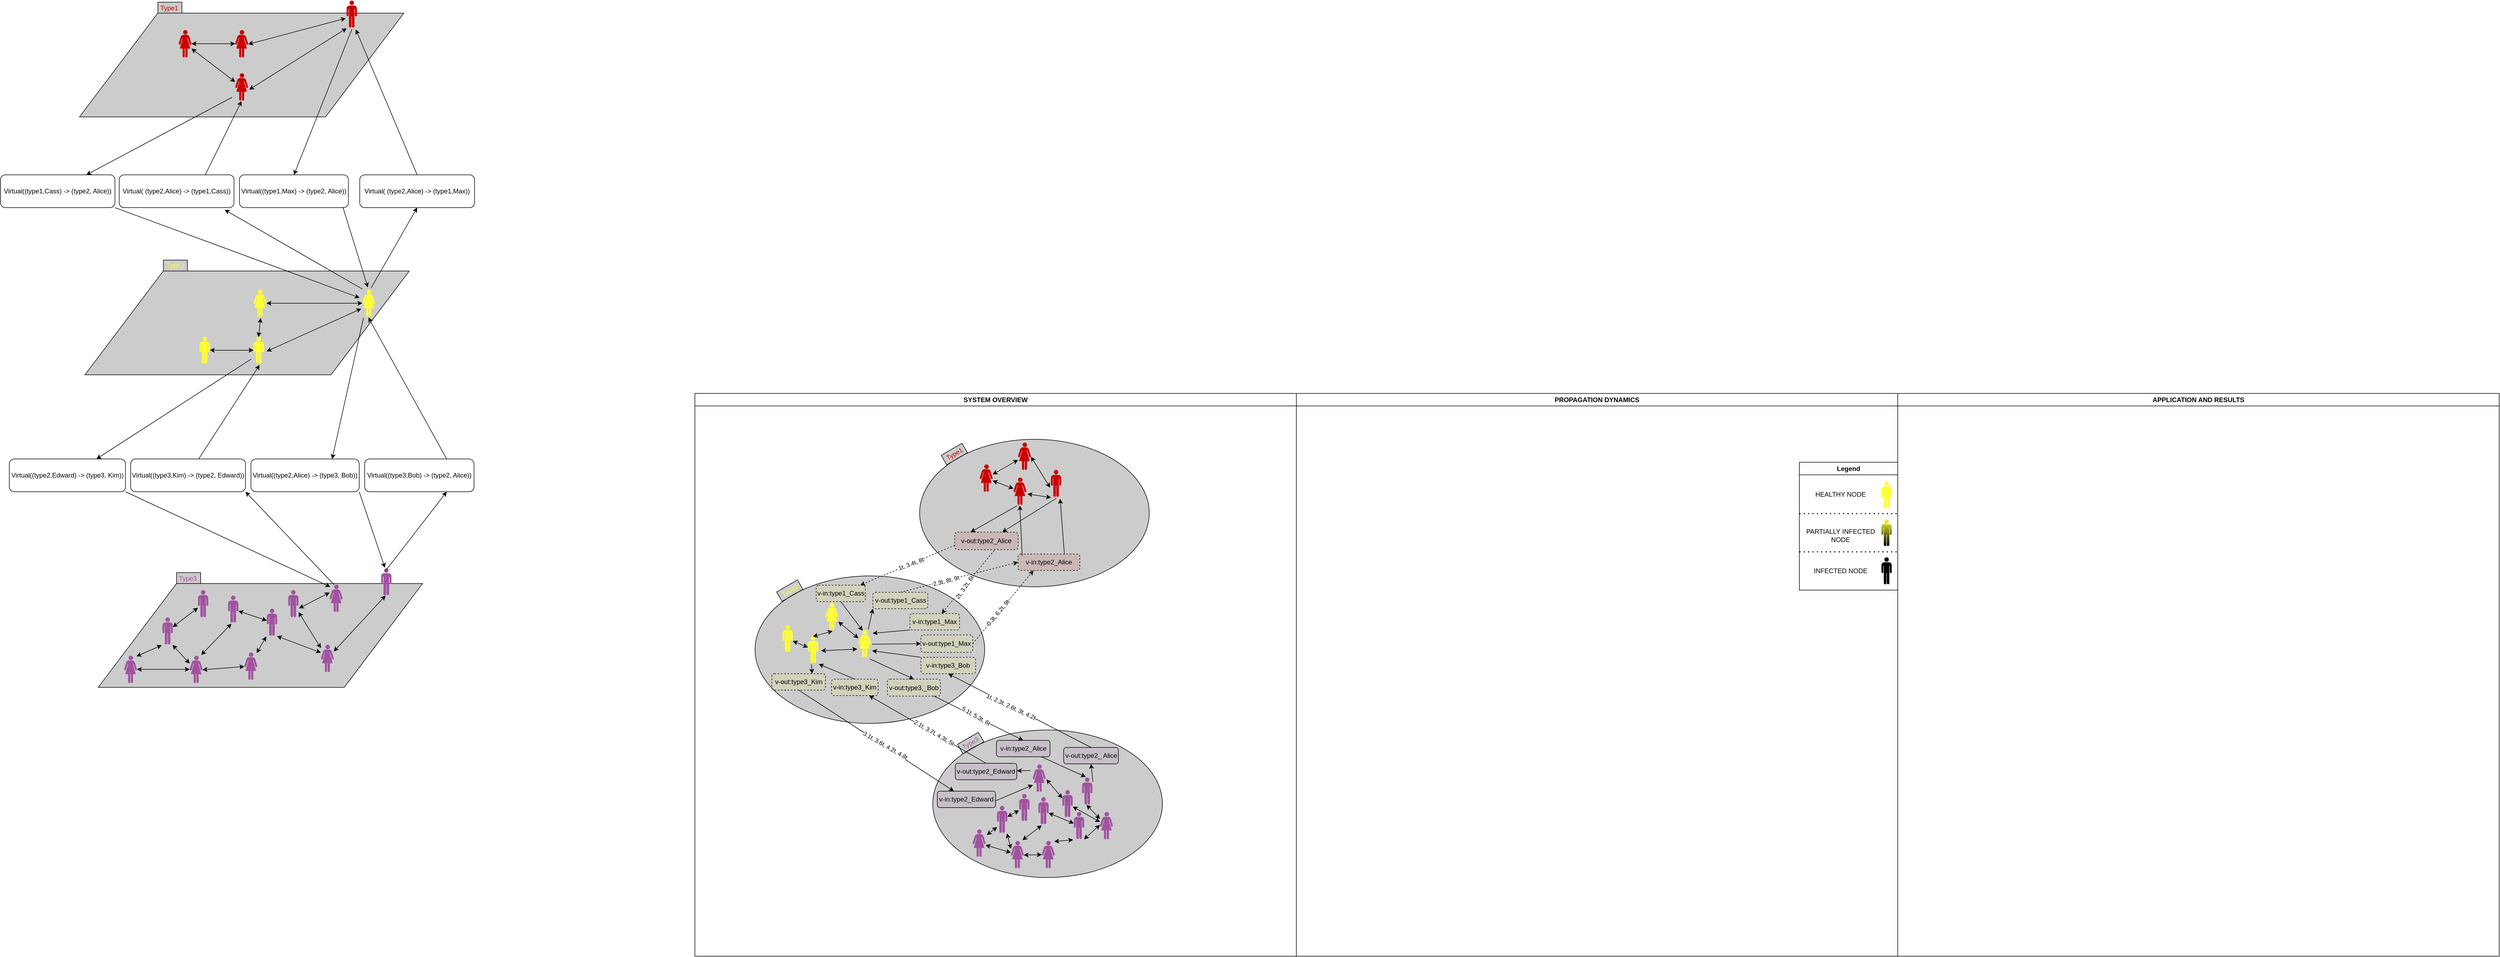 <mxfile version="28.0.3">
  <diagram name="Pagina-1" id="NSsH4z76cLtR3YTKiS3P">
    <mxGraphModel dx="4535" dy="3663" grid="1" gridSize="10" guides="1" tooltips="1" connect="1" arrows="1" fold="1" page="1" pageScale="1" pageWidth="850" pageHeight="1100" math="0" shadow="0">
      <root>
        <mxCell id="0" />
        <mxCell id="1" parent="0" />
        <mxCell id="CjxLccdL69G65359pLZG-1" value="SYSTEM OVERVIEW" style="swimlane;whiteSpace=wrap;html=1;" parent="1" vertex="1">
          <mxGeometry x="-270" y="-350" width="1100" height="1030" as="geometry" />
        </mxCell>
        <mxCell id="VA8MD_MLpMzxoojGoNO--1" value="" style="ellipse;whiteSpace=wrap;html=1;fillColor=#000000;fillOpacity=20;" parent="CjxLccdL69G65359pLZG-1" vertex="1">
          <mxGeometry x="411" y="84" width="420" height="270" as="geometry" />
        </mxCell>
        <mxCell id="VA8MD_MLpMzxoojGoNO--2" value="&lt;font color=&quot;#cc0000&quot;&gt;Type1&lt;/font&gt;" style="rounded=0;whiteSpace=wrap;html=1;fillColor=#000000;fillOpacity=20;rotation=-30;" parent="CjxLccdL69G65359pLZG-1" vertex="1">
          <mxGeometry x="452.5" y="101" width="44" height="20" as="geometry" />
        </mxCell>
        <mxCell id="VA8MD_MLpMzxoojGoNO--3" value="" style="ellipse;whiteSpace=wrap;html=1;fillColor=#000000;fillOpacity=20;" parent="CjxLccdL69G65359pLZG-1" vertex="1">
          <mxGeometry x="435" y="616" width="420" height="270" as="geometry" />
        </mxCell>
        <mxCell id="VA8MD_MLpMzxoojGoNO--4" value="" style="ellipse;whiteSpace=wrap;html=1;fillColor=#000000;fillOpacity=20;" parent="CjxLccdL69G65359pLZG-1" vertex="1">
          <mxGeometry x="110" y="334" width="420" height="270" as="geometry" />
        </mxCell>
        <mxCell id="VA8MD_MLpMzxoojGoNO--5" value="" style="rounded=0;orthogonalLoop=1;jettySize=auto;html=1;startArrow=classic;startFill=1;" parent="CjxLccdL69G65359pLZG-1" source="VA8MD_MLpMzxoojGoNO--6" target="VA8MD_MLpMzxoojGoNO--15" edge="1">
          <mxGeometry relative="1" as="geometry" />
        </mxCell>
        <mxCell id="VA8MD_MLpMzxoojGoNO--6" value="" style="verticalLabelPosition=bottom;sketch=0;html=1;fillColor=#A153A0;verticalAlign=top;align=center;pointerEvents=1;shape=mxgraph.cisco_safe.design.actor_1;" parent="CjxLccdL69G65359pLZG-1" vertex="1">
          <mxGeometry x="508" y="798" width="23.5" height="50" as="geometry" />
        </mxCell>
        <mxCell id="VA8MD_MLpMzxoojGoNO--7" value="" style="rounded=0;orthogonalLoop=1;jettySize=auto;html=1;startArrow=classic;startFill=1;" parent="CjxLccdL69G65359pLZG-1" source="VA8MD_MLpMzxoojGoNO--8" target="VA8MD_MLpMzxoojGoNO--14" edge="1">
          <mxGeometry relative="1" as="geometry" />
        </mxCell>
        <mxCell id="VA8MD_MLpMzxoojGoNO--8" value="" style="verticalLabelPosition=bottom;sketch=0;html=1;fillColor=#A153A0;verticalAlign=top;align=center;pointerEvents=1;shape=mxgraph.cisco_safe.design.actor_2;" parent="CjxLccdL69G65359pLZG-1" vertex="1">
          <mxGeometry x="552.38" y="755" width="19" height="50" as="geometry" />
        </mxCell>
        <mxCell id="VA8MD_MLpMzxoojGoNO--9" value="" style="verticalLabelPosition=bottom;sketch=0;html=1;fillColor=#A153A0;verticalAlign=top;align=center;pointerEvents=1;shape=mxgraph.cisco_safe.design.actor_2;" parent="CjxLccdL69G65359pLZG-1" vertex="1">
          <mxGeometry x="708" y="703" width="19" height="50" as="geometry" />
        </mxCell>
        <mxCell id="VA8MD_MLpMzxoojGoNO--10" value="" style="verticalLabelPosition=bottom;sketch=0;html=1;fillColor=#CC0000;verticalAlign=top;align=center;pointerEvents=1;shape=mxgraph.cisco_safe.design.actor_2;" parent="CjxLccdL69G65359pLZG-1" vertex="1">
          <mxGeometry x="651" y="140" width="19" height="50" as="geometry" />
        </mxCell>
        <mxCell id="VA8MD_MLpMzxoojGoNO--11" value="" style="rounded=0;orthogonalLoop=1;jettySize=auto;html=1;startArrow=classic;startFill=1;" parent="CjxLccdL69G65359pLZG-1" source="VA8MD_MLpMzxoojGoNO--12" target="VA8MD_MLpMzxoojGoNO--36" edge="1">
          <mxGeometry relative="1" as="geometry" />
        </mxCell>
        <mxCell id="VA8MD_MLpMzxoojGoNO--12" value="" style="verticalLabelPosition=bottom;sketch=0;html=1;fillColor=#FFFF33;verticalAlign=top;align=center;pointerEvents=1;shape=mxgraph.cisco_safe.design.actor_1;" parent="CjxLccdL69G65359pLZG-1" vertex="1">
          <mxGeometry x="299" y="433" width="23.5" height="50" as="geometry" />
        </mxCell>
        <mxCell id="VA8MD_MLpMzxoojGoNO--13" value="" style="endArrow=classic;html=1;rounded=0;exitX=0.018;exitY=0.772;exitDx=0;exitDy=0;exitPerimeter=0;entryX=1.098;entryY=0.206;entryDx=0;entryDy=0;entryPerimeter=0;startArrow=classic;startFill=1;" parent="CjxLccdL69G65359pLZG-1" source="VA8MD_MLpMzxoojGoNO--8" target="VA8MD_MLpMzxoojGoNO--6" edge="1">
          <mxGeometry width="50" height="50" relative="1" as="geometry">
            <mxPoint x="394" y="809" as="sourcePoint" />
            <mxPoint x="444" y="759" as="targetPoint" />
          </mxGeometry>
        </mxCell>
        <mxCell id="VA8MD_MLpMzxoojGoNO--14" value="" style="verticalLabelPosition=bottom;sketch=0;html=1;fillColor=#A153A0;verticalAlign=top;align=center;pointerEvents=1;shape=mxgraph.cisco_safe.design.actor_2;" parent="CjxLccdL69G65359pLZG-1" vertex="1">
          <mxGeometry x="593" y="733" width="19" height="50" as="geometry" />
        </mxCell>
        <mxCell id="VA8MD_MLpMzxoojGoNO--15" value="" style="verticalLabelPosition=bottom;sketch=0;html=1;fillColor=#A153A0;verticalAlign=top;align=center;pointerEvents=1;shape=mxgraph.cisco_safe.design.actor_1;" parent="CjxLccdL69G65359pLZG-1" vertex="1">
          <mxGeometry x="578" y="819" width="23.5" height="50" as="geometry" />
        </mxCell>
        <mxCell id="VA8MD_MLpMzxoojGoNO--16" value="" style="rounded=0;orthogonalLoop=1;jettySize=auto;html=1;startArrow=classic;startFill=1;exitX=0.977;exitY=1.004;exitDx=0;exitDy=0;exitPerimeter=0;entryX=-0.003;entryY=0.291;entryDx=0;entryDy=0;entryPerimeter=0;" parent="CjxLccdL69G65359pLZG-1" source="VA8MD_MLpMzxoojGoNO--8" target="VA8MD_MLpMzxoojGoNO--15" edge="1">
          <mxGeometry relative="1" as="geometry">
            <mxPoint x="478" y="913" as="sourcePoint" />
            <mxPoint x="601" y="905" as="targetPoint" />
          </mxGeometry>
        </mxCell>
        <mxCell id="VA8MD_MLpMzxoojGoNO--17" value="" style="rounded=0;orthogonalLoop=1;jettySize=auto;html=1;startArrow=classic;startFill=1;entryX=0.993;entryY=0.517;entryDx=0;entryDy=0;entryPerimeter=0;" parent="CjxLccdL69G65359pLZG-1" source="VA8MD_MLpMzxoojGoNO--18" target="VA8MD_MLpMzxoojGoNO--15" edge="1">
          <mxGeometry relative="1" as="geometry" />
        </mxCell>
        <mxCell id="VA8MD_MLpMzxoojGoNO--18" value="" style="verticalLabelPosition=bottom;sketch=0;html=1;fillColor=#A153A0;verticalAlign=top;align=center;pointerEvents=1;shape=mxgraph.cisco_safe.design.actor_1;" parent="CjxLccdL69G65359pLZG-1" vertex="1">
          <mxGeometry x="634.5" y="819" width="23.5" height="50" as="geometry" />
        </mxCell>
        <mxCell id="VA8MD_MLpMzxoojGoNO--19" value="" style="rounded=0;orthogonalLoop=1;jettySize=auto;html=1;startArrow=classic;startFill=1;" parent="CjxLccdL69G65359pLZG-1" source="VA8MD_MLpMzxoojGoNO--20" target="VA8MD_MLpMzxoojGoNO--22" edge="1">
          <mxGeometry relative="1" as="geometry" />
        </mxCell>
        <mxCell id="VA8MD_MLpMzxoojGoNO--20" value="" style="verticalLabelPosition=bottom;sketch=0;html=1;fillColor=#A153A0;verticalAlign=top;align=center;pointerEvents=1;shape=mxgraph.cisco_safe.design.actor_2;" parent="CjxLccdL69G65359pLZG-1" vertex="1">
          <mxGeometry x="693" y="766" width="19" height="50" as="geometry" />
        </mxCell>
        <mxCell id="VA8MD_MLpMzxoojGoNO--21" value="" style="endArrow=classic;html=1;rounded=0;exitX=0.959;exitY=0.023;exitDx=0;exitDy=0;exitPerimeter=0;entryX=-0.056;entryY=1.019;entryDx=0;entryDy=0;entryPerimeter=0;startArrow=classic;startFill=1;" parent="CjxLccdL69G65359pLZG-1" source="VA8MD_MLpMzxoojGoNO--18" target="VA8MD_MLpMzxoojGoNO--20" edge="1">
          <mxGeometry width="50" height="50" relative="1" as="geometry">
            <mxPoint x="604" y="769" as="sourcePoint" />
            <mxPoint x="654" y="719" as="targetPoint" />
          </mxGeometry>
        </mxCell>
        <mxCell id="VA8MD_MLpMzxoojGoNO--22" value="" style="verticalLabelPosition=bottom;sketch=0;html=1;fillColor=#A153A0;verticalAlign=top;align=center;pointerEvents=1;shape=mxgraph.cisco_safe.design.actor_2;" parent="CjxLccdL69G65359pLZG-1" vertex="1">
          <mxGeometry x="628" y="739" width="19" height="50" as="geometry" />
        </mxCell>
        <mxCell id="VA8MD_MLpMzxoojGoNO--23" value="" style="verticalLabelPosition=bottom;sketch=0;html=1;fillColor=#A153A0;verticalAlign=top;align=center;pointerEvents=1;shape=mxgraph.cisco_safe.design.actor_1;" parent="CjxLccdL69G65359pLZG-1" vertex="1">
          <mxGeometry x="741" y="766" width="23.5" height="50" as="geometry" />
        </mxCell>
        <mxCell id="VA8MD_MLpMzxoojGoNO--24" value="" style="rounded=0;orthogonalLoop=1;jettySize=auto;html=1;startArrow=classic;startFill=1;exitX=0.977;exitY=1.004;exitDx=0;exitDy=0;exitPerimeter=0;entryX=-0.007;entryY=0.476;entryDx=0;entryDy=0;entryPerimeter=0;" parent="CjxLccdL69G65359pLZG-1" source="VA8MD_MLpMzxoojGoNO--20" target="VA8MD_MLpMzxoojGoNO--23" edge="1">
          <mxGeometry relative="1" as="geometry">
            <mxPoint x="691" y="890" as="sourcePoint" />
            <mxPoint x="814" y="882" as="targetPoint" />
          </mxGeometry>
        </mxCell>
        <mxCell id="VA8MD_MLpMzxoojGoNO--25" value="" style="rounded=0;orthogonalLoop=1;jettySize=auto;html=1;startArrow=classic;startFill=1;exitX=0.332;exitY=1.031;exitDx=0;exitDy=0;exitPerimeter=0;entryX=0.896;entryY=-0.026;entryDx=0;entryDy=0;entryPerimeter=0;" parent="CjxLccdL69G65359pLZG-1" source="VA8MD_MLpMzxoojGoNO--22" target="VA8MD_MLpMzxoojGoNO--15" edge="1">
          <mxGeometry relative="1" as="geometry">
            <mxPoint x="523" y="859" as="sourcePoint" />
            <mxPoint x="601" y="894" as="targetPoint" />
          </mxGeometry>
        </mxCell>
        <mxCell id="VA8MD_MLpMzxoojGoNO--26" value="" style="rounded=0;orthogonalLoop=1;jettySize=auto;html=1;startArrow=classic;startFill=1;" parent="CjxLccdL69G65359pLZG-1" source="VA8MD_MLpMzxoojGoNO--27" target="VA8MD_MLpMzxoojGoNO--23" edge="1">
          <mxGeometry relative="1" as="geometry" />
        </mxCell>
        <mxCell id="VA8MD_MLpMzxoojGoNO--27" value="" style="verticalLabelPosition=bottom;sketch=0;html=1;fillColor=#A153A0;verticalAlign=top;align=center;pointerEvents=1;shape=mxgraph.cisco_safe.design.actor_2;" parent="CjxLccdL69G65359pLZG-1" vertex="1">
          <mxGeometry x="672" y="726" width="19" height="50" as="geometry" />
        </mxCell>
        <mxCell id="VA8MD_MLpMzxoojGoNO--28" value="" style="verticalLabelPosition=bottom;sketch=0;html=1;fillColor=#A153A0;verticalAlign=top;align=center;pointerEvents=1;shape=mxgraph.cisco_safe.design.actor_1;" parent="CjxLccdL69G65359pLZG-1" vertex="1">
          <mxGeometry x="617.88" y="679" width="23.5" height="50" as="geometry" />
        </mxCell>
        <mxCell id="VA8MD_MLpMzxoojGoNO--29" value="" style="rounded=0;orthogonalLoop=1;jettySize=auto;html=1;startArrow=classic;startFill=1;exitX=-0.002;exitY=0.297;exitDx=0;exitDy=0;exitPerimeter=0;entryX=1.059;entryY=0.545;entryDx=0;entryDy=0;entryPerimeter=0;" parent="CjxLccdL69G65359pLZG-1" source="VA8MD_MLpMzxoojGoNO--27" target="VA8MD_MLpMzxoojGoNO--28" edge="1">
          <mxGeometry relative="1" as="geometry">
            <mxPoint x="736.37" y="803" as="sourcePoint" />
            <mxPoint x="859.37" y="795" as="targetPoint" />
          </mxGeometry>
        </mxCell>
        <mxCell id="VA8MD_MLpMzxoojGoNO--30" value="" style="rounded=0;orthogonalLoop=1;jettySize=auto;html=1;startArrow=classic;startFill=1;" parent="CjxLccdL69G65359pLZG-1" source="VA8MD_MLpMzxoojGoNO--31" target="VA8MD_MLpMzxoojGoNO--35" edge="1">
          <mxGeometry relative="1" as="geometry" />
        </mxCell>
        <mxCell id="VA8MD_MLpMzxoojGoNO--31" value="" style="verticalLabelPosition=bottom;sketch=0;html=1;fillColor=#FFFF33;verticalAlign=top;align=center;pointerEvents=1;shape=mxgraph.cisco_safe.design.actor_2;" parent="CjxLccdL69G65359pLZG-1" vertex="1">
          <mxGeometry x="206.75" y="444" width="19" height="50" as="geometry" />
        </mxCell>
        <mxCell id="VA8MD_MLpMzxoojGoNO--32" value="" style="rounded=0;orthogonalLoop=1;jettySize=auto;html=1;startArrow=classic;startFill=1;" parent="CjxLccdL69G65359pLZG-1" source="VA8MD_MLpMzxoojGoNO--33" target="VA8MD_MLpMzxoojGoNO--42" edge="1">
          <mxGeometry relative="1" as="geometry" />
        </mxCell>
        <mxCell id="VA8MD_MLpMzxoojGoNO--33" value="" style="verticalLabelPosition=bottom;sketch=0;html=1;fillColor=#CC0000;verticalAlign=top;align=center;pointerEvents=1;shape=mxgraph.cisco_safe.design.actor_1;" parent="CjxLccdL69G65359pLZG-1" vertex="1">
          <mxGeometry x="591" y="90" width="23.5" height="50" as="geometry" />
        </mxCell>
        <mxCell id="VA8MD_MLpMzxoojGoNO--34" value="" style="rounded=0;orthogonalLoop=1;jettySize=auto;html=1;startArrow=classic;startFill=1;exitX=1.263;exitY=0.54;exitDx=0;exitDy=0;exitPerimeter=0;entryX=-0.085;entryY=0.7;entryDx=0;entryDy=0;entryPerimeter=0;" parent="CjxLccdL69G65359pLZG-1" source="VA8MD_MLpMzxoojGoNO--31" target="VA8MD_MLpMzxoojGoNO--12" edge="1">
          <mxGeometry relative="1" as="geometry">
            <mxPoint x="310" y="691" as="sourcePoint" />
            <mxPoint x="366" y="647" as="targetPoint" />
          </mxGeometry>
        </mxCell>
        <mxCell id="VA8MD_MLpMzxoojGoNO--35" value="" style="verticalLabelPosition=bottom;sketch=0;html=1;fillColor=#FFFF33;verticalAlign=top;align=center;pointerEvents=1;shape=mxgraph.cisco_safe.design.actor_2;" parent="CjxLccdL69G65359pLZG-1" vertex="1">
          <mxGeometry x="160" y="424" width="19" height="50" as="geometry" />
        </mxCell>
        <mxCell id="VA8MD_MLpMzxoojGoNO--36" value="" style="verticalLabelPosition=bottom;sketch=0;html=1;fillColor=#FFFF33;verticalAlign=top;align=center;pointerEvents=1;shape=mxgraph.cisco_safe.design.actor_1;" parent="CjxLccdL69G65359pLZG-1" vertex="1">
          <mxGeometry x="238.75" y="383" width="23.5" height="50" as="geometry" />
        </mxCell>
        <mxCell id="VA8MD_MLpMzxoojGoNO--37" value="" style="rounded=0;orthogonalLoop=1;jettySize=auto;html=1;startArrow=classic;startFill=1;exitX=0.474;exitY=0.02;exitDx=0;exitDy=0;exitPerimeter=0;entryX=0.553;entryY=1.04;entryDx=0;entryDy=0;entryPerimeter=0;" parent="CjxLccdL69G65359pLZG-1" source="VA8MD_MLpMzxoojGoNO--31" target="VA8MD_MLpMzxoojGoNO--36" edge="1">
          <mxGeometry relative="1" as="geometry">
            <mxPoint x="251" y="533" as="sourcePoint" />
            <mxPoint x="171" y="533" as="targetPoint" />
          </mxGeometry>
        </mxCell>
        <mxCell id="VA8MD_MLpMzxoojGoNO--38" value="&lt;font color=&quot;#ffff33&quot;&gt;Type2&lt;/font&gt;" style="rounded=0;whiteSpace=wrap;html=1;fillColor=#000000;fillOpacity=20;rotation=-30;" parent="CjxLccdL69G65359pLZG-1" vertex="1">
          <mxGeometry x="151.5" y="351" width="44" height="20" as="geometry" />
        </mxCell>
        <mxCell id="VA8MD_MLpMzxoojGoNO--39" value="" style="rounded=0;orthogonalLoop=1;jettySize=auto;html=1;entryX=0.431;entryY=1;entryDx=0;entryDy=0;entryPerimeter=0;startArrow=classic;startFill=1;" parent="CjxLccdL69G65359pLZG-1" source="VA8MD_MLpMzxoojGoNO--23" target="VA8MD_MLpMzxoojGoNO--9" edge="1">
          <mxGeometry relative="1" as="geometry" />
        </mxCell>
        <mxCell id="VA8MD_MLpMzxoojGoNO--40" value="" style="rounded=0;orthogonalLoop=1;jettySize=auto;html=1;startArrow=classic;startFill=1;entryX=1.009;entryY=0.52;entryDx=0;entryDy=0;entryPerimeter=0;exitX=-0.069;exitY=0.649;exitDx=0;exitDy=0;exitPerimeter=0;" parent="CjxLccdL69G65359pLZG-1" source="VA8MD_MLpMzxoojGoNO--10" target="VA8MD_MLpMzxoojGoNO--33" edge="1">
          <mxGeometry relative="1" as="geometry">
            <mxPoint x="857" y="409" as="sourcePoint" />
            <mxPoint x="682" y="409" as="targetPoint" />
          </mxGeometry>
        </mxCell>
        <mxCell id="VA8MD_MLpMzxoojGoNO--41" value="" style="rounded=0;orthogonalLoop=1;jettySize=auto;html=1;startArrow=classic;startFill=1;" parent="CjxLccdL69G65359pLZG-1" source="VA8MD_MLpMzxoojGoNO--42" target="VA8MD_MLpMzxoojGoNO--43" edge="1">
          <mxGeometry relative="1" as="geometry" />
        </mxCell>
        <mxCell id="VA8MD_MLpMzxoojGoNO--42" value="" style="verticalLabelPosition=bottom;sketch=0;html=1;fillColor=#CC0000;verticalAlign=top;align=center;pointerEvents=1;shape=mxgraph.cisco_safe.design.actor_1;" parent="CjxLccdL69G65359pLZG-1" vertex="1">
          <mxGeometry x="521" y="130" width="23.5" height="50" as="geometry" />
        </mxCell>
        <mxCell id="VA8MD_MLpMzxoojGoNO--43" value="" style="verticalLabelPosition=bottom;sketch=0;html=1;fillColor=#CC0000;verticalAlign=top;align=center;pointerEvents=1;shape=mxgraph.cisco_safe.design.actor_1;" parent="CjxLccdL69G65359pLZG-1" vertex="1">
          <mxGeometry x="582.74" y="154" width="23.5" height="50" as="geometry" />
        </mxCell>
        <mxCell id="VA8MD_MLpMzxoojGoNO--44" value="" style="rounded=0;orthogonalLoop=1;jettySize=auto;html=1;startArrow=classic;startFill=1;entryX=1.083;entryY=0.601;entryDx=0;entryDy=0;entryPerimeter=0;exitX=0.022;exitY=1.014;exitDx=0;exitDy=0;exitPerimeter=0;" parent="CjxLccdL69G65359pLZG-1" source="VA8MD_MLpMzxoojGoNO--10" target="VA8MD_MLpMzxoojGoNO--43" edge="1">
          <mxGeometry relative="1" as="geometry">
            <mxPoint x="554" y="159" as="sourcePoint" />
            <mxPoint x="635" y="220" as="targetPoint" />
          </mxGeometry>
        </mxCell>
        <mxCell id="VA8MD_MLpMzxoojGoNO--45" style="rounded=0;orthogonalLoop=1;jettySize=auto;html=1;exitX=0.5;exitY=0;exitDx=0;exitDy=0;entryX=0.5;entryY=1;entryDx=0;entryDy=0;" parent="CjxLccdL69G65359pLZG-1" source="VA8MD_MLpMzxoojGoNO--47" target="VA8MD_MLpMzxoojGoNO--81" edge="1">
          <mxGeometry relative="1" as="geometry" />
        </mxCell>
        <mxCell id="VA8MD_MLpMzxoojGoNO--46" value="1t, 2.3t, 2.6t, 3t, 4.2t" style="edgeLabel;html=1;align=center;verticalAlign=middle;resizable=0;points=[];rotation=25;" parent="VA8MD_MLpMzxoojGoNO--45" vertex="1" connectable="0">
          <mxGeometry x="0.13" y="1" relative="1" as="geometry">
            <mxPoint x="1" as="offset" />
          </mxGeometry>
        </mxCell>
        <mxCell id="VA8MD_MLpMzxoojGoNO--47" value="v-out:type2_ Alice" style="rounded=1;whiteSpace=wrap;html=1;fillOpacity=10;strokeColor=default;align=center;verticalAlign=middle;fontFamily=Helvetica;fontSize=12;fontColor=default;fillColor=#A153A0;" parent="CjxLccdL69G65359pLZG-1" vertex="1">
          <mxGeometry x="674.5" y="648" width="100" height="30" as="geometry" />
        </mxCell>
        <mxCell id="VA8MD_MLpMzxoojGoNO--48" style="rounded=0;orthogonalLoop=1;jettySize=auto;html=1;exitX=0;exitY=0;exitDx=0;exitDy=0;entryX=1.064;entryY=0.76;entryDx=0;entryDy=0;entryPerimeter=0;" parent="CjxLccdL69G65359pLZG-1" source="VA8MD_MLpMzxoojGoNO--81" target="VA8MD_MLpMzxoojGoNO--12" edge="1">
          <mxGeometry relative="1" as="geometry">
            <mxPoint x="560" y="472" as="sourcePoint" />
          </mxGeometry>
        </mxCell>
        <mxCell id="VA8MD_MLpMzxoojGoNO--49" style="rounded=0;orthogonalLoop=1;jettySize=auto;html=1;entryX=1.039;entryY=1.028;entryDx=0;entryDy=0;entryPerimeter=0;exitX=0.5;exitY=0;exitDx=0;exitDy=0;" parent="CjxLccdL69G65359pLZG-1" source="VA8MD_MLpMzxoojGoNO--85" target="VA8MD_MLpMzxoojGoNO--31" edge="1">
          <mxGeometry relative="1" as="geometry" />
        </mxCell>
        <mxCell id="VA8MD_MLpMzxoojGoNO--50" style="rounded=0;orthogonalLoop=1;jettySize=auto;html=1;entryX=-0.177;entryY=0.225;entryDx=0;entryDy=0;entryPerimeter=0;endArrow=none;endFill=0;startArrow=classic;startFill=1;" parent="CjxLccdL69G65359pLZG-1" source="VA8MD_MLpMzxoojGoNO--67" target="VA8MD_MLpMzxoojGoNO--28" edge="1">
          <mxGeometry relative="1" as="geometry" />
        </mxCell>
        <mxCell id="VA8MD_MLpMzxoojGoNO--51" style="rounded=0;orthogonalLoop=1;jettySize=auto;html=1;exitX=0.5;exitY=1;exitDx=0;exitDy=0;entryX=1.051;entryY=0.166;entryDx=0;entryDy=0;entryPerimeter=0;endArrow=none;endFill=0;startArrow=classic;startFill=1;" parent="CjxLccdL69G65359pLZG-1" source="VA8MD_MLpMzxoojGoNO--47" target="VA8MD_MLpMzxoojGoNO--9" edge="1">
          <mxGeometry relative="1" as="geometry" />
        </mxCell>
        <mxCell id="VA8MD_MLpMzxoojGoNO--52" value="v-in:type2_Alice" style="rounded=1;whiteSpace=wrap;html=1;fillOpacity=10;strokeColor=default;align=center;verticalAlign=middle;fontFamily=Helvetica;fontSize=12;fontColor=default;fillColor=#A153A0;" parent="CjxLccdL69G65359pLZG-1" vertex="1">
          <mxGeometry x="551.5" y="635" width="98" height="30" as="geometry" />
        </mxCell>
        <mxCell id="VA8MD_MLpMzxoojGoNO--53" style="rounded=0;orthogonalLoop=1;jettySize=auto;html=1;exitX=0.994;exitY=0.598;exitDx=0;exitDy=0;entryX=0.017;entryY=0.753;entryDx=0;entryDy=0;entryPerimeter=0;endArrow=classic;endFill=1;startArrow=none;startFill=0;exitPerimeter=0;" parent="CjxLccdL69G65359pLZG-1" source="VA8MD_MLpMzxoojGoNO--86" target="VA8MD_MLpMzxoojGoNO--28" edge="1">
          <mxGeometry relative="1" as="geometry">
            <mxPoint x="920" y="649" as="sourcePoint" />
            <mxPoint x="860" y="683" as="targetPoint" />
          </mxGeometry>
        </mxCell>
        <mxCell id="VA8MD_MLpMzxoojGoNO--54" style="rounded=0;orthogonalLoop=1;jettySize=auto;html=1;entryX=0.368;entryY=-0.02;entryDx=0;entryDy=0;entryPerimeter=0;endArrow=classic;endFill=1;startArrow=none;startFill=0;" parent="CjxLccdL69G65359pLZG-1" source="VA8MD_MLpMzxoojGoNO--52" target="VA8MD_MLpMzxoojGoNO--9" edge="1">
          <mxGeometry relative="1" as="geometry">
            <mxPoint x="985" y="649" as="sourcePoint" />
            <mxPoint x="946" y="674" as="targetPoint" />
          </mxGeometry>
        </mxCell>
        <mxCell id="VA8MD_MLpMzxoojGoNO--55" style="rounded=0;orthogonalLoop=1;jettySize=auto;html=1;exitX=0.331;exitY=1.028;exitDx=0;exitDy=0;entryX=0.75;entryY=0;entryDx=0;entryDy=0;endArrow=classic;endFill=1;startArrow=none;startFill=0;exitPerimeter=0;" parent="CjxLccdL69G65359pLZG-1" source="VA8MD_MLpMzxoojGoNO--31" target="VA8MD_MLpMzxoojGoNO--70" edge="1">
          <mxGeometry relative="1" as="geometry">
            <mxPoint x="592" y="864" as="sourcePoint" />
            <mxPoint x="725" y="898" as="targetPoint" />
          </mxGeometry>
        </mxCell>
        <mxCell id="VA8MD_MLpMzxoojGoNO--56" style="rounded=0;orthogonalLoop=1;jettySize=auto;html=1;exitX=0.894;exitY=1.06;exitDx=0;exitDy=0;entryX=0.5;entryY=0;entryDx=0;entryDy=0;endArrow=classic;endFill=1;startArrow=none;startFill=0;exitPerimeter=0;" parent="CjxLccdL69G65359pLZG-1" source="VA8MD_MLpMzxoojGoNO--12" target="VA8MD_MLpMzxoojGoNO--84" edge="1">
          <mxGeometry relative="1" as="geometry">
            <mxPoint x="606" y="773" as="sourcePoint" />
            <mxPoint x="592" y="804" as="targetPoint" />
          </mxGeometry>
        </mxCell>
        <mxCell id="VA8MD_MLpMzxoojGoNO--57" style="rounded=0;orthogonalLoop=1;jettySize=auto;html=1;exitX=1;exitY=0.5;exitDx=0;exitDy=0;entryX=0.25;entryY=1;entryDx=0;entryDy=0;dashed=1;" parent="CjxLccdL69G65359pLZG-1" source="VA8MD_MLpMzxoojGoNO--59" target="VA8MD_MLpMzxoojGoNO--92" edge="1">
          <mxGeometry relative="1" as="geometry">
            <mxPoint x="1115.0" y="284" as="targetPoint" />
          </mxGeometry>
        </mxCell>
        <mxCell id="VA8MD_MLpMzxoojGoNO--58" value="0.3t, 6.2t, 9t" style="edgeLabel;html=1;align=center;verticalAlign=middle;resizable=0;points=[];rotation=-50;" parent="VA8MD_MLpMzxoojGoNO--57" vertex="1" connectable="0">
          <mxGeometry x="-0.175" y="1" relative="1" as="geometry">
            <mxPoint as="offset" />
          </mxGeometry>
        </mxCell>
        <mxCell id="VA8MD_MLpMzxoojGoNO--59" value="v-out:type1_Max" style="rounded=1;whiteSpace=wrap;html=1;dashed=1;strokeColor=default;align=center;verticalAlign=middle;fontFamily=Helvetica;fontSize=12;fontColor=default;fillColor=#FFFF33;fillOpacity=10;" parent="CjxLccdL69G65359pLZG-1" vertex="1">
          <mxGeometry x="413.38" y="442" width="94.76" height="32" as="geometry" />
        </mxCell>
        <mxCell id="VA8MD_MLpMzxoojGoNO--60" style="rounded=0;orthogonalLoop=1;jettySize=auto;html=1;exitX=0.625;exitY=1.043;exitDx=0;exitDy=0;exitPerimeter=0;dashed=1;" parent="CjxLccdL69G65359pLZG-1" source="VA8MD_MLpMzxoojGoNO--76" target="VA8MD_MLpMzxoojGoNO--88" edge="1">
          <mxGeometry relative="1" as="geometry">
            <mxPoint x="962.62" y="152.0" as="sourcePoint" />
          </mxGeometry>
        </mxCell>
        <mxCell id="VA8MD_MLpMzxoojGoNO--61" value="2t, 3.2t, 6t" style="edgeLabel;html=1;align=center;verticalAlign=middle;resizable=0;points=[];rotation=-55;" parent="VA8MD_MLpMzxoojGoNO--60" vertex="1" connectable="0">
          <mxGeometry x="0.234" y="2" relative="1" as="geometry">
            <mxPoint x="3" y="-5" as="offset" />
          </mxGeometry>
        </mxCell>
        <mxCell id="VA8MD_MLpMzxoojGoNO--62" style="rounded=0;orthogonalLoop=1;jettySize=auto;html=1;exitX=0.75;exitY=0;exitDx=0;exitDy=0;entryX=0.895;entryY=1.06;entryDx=0;entryDy=0;entryPerimeter=0;" parent="CjxLccdL69G65359pLZG-1" source="VA8MD_MLpMzxoojGoNO--92" target="VA8MD_MLpMzxoojGoNO--10" edge="1">
          <mxGeometry relative="1" as="geometry">
            <mxPoint x="866" y="420" as="sourcePoint" />
          </mxGeometry>
        </mxCell>
        <mxCell id="VA8MD_MLpMzxoojGoNO--63" style="rounded=0;orthogonalLoop=1;jettySize=auto;html=1;exitX=0;exitY=1;exitDx=0;exitDy=0;entryX=1.106;entryY=0.12;entryDx=0;entryDy=0;entryPerimeter=0;" parent="CjxLccdL69G65359pLZG-1" source="VA8MD_MLpMzxoojGoNO--88" target="VA8MD_MLpMzxoojGoNO--12" edge="1">
          <mxGeometry relative="1" as="geometry" />
        </mxCell>
        <mxCell id="VA8MD_MLpMzxoojGoNO--64" style="rounded=0;orthogonalLoop=1;jettySize=auto;html=1;exitX=1.064;exitY=0.52;exitDx=0;exitDy=0;entryX=0;entryY=0.5;entryDx=0;entryDy=0;exitPerimeter=0;" parent="CjxLccdL69G65359pLZG-1" source="VA8MD_MLpMzxoojGoNO--12" target="VA8MD_MLpMzxoojGoNO--59" edge="1">
          <mxGeometry relative="1" as="geometry">
            <mxPoint x="475" y="282" as="sourcePoint" />
            <mxPoint x="448" y="108" as="targetPoint" />
          </mxGeometry>
        </mxCell>
        <mxCell id="VA8MD_MLpMzxoojGoNO--65" style="rounded=0;orthogonalLoop=1;jettySize=auto;html=1;exitX=0.5;exitY=0;exitDx=0;exitDy=0;" parent="CjxLccdL69G65359pLZG-1" source="VA8MD_MLpMzxoojGoNO--67" target="VA8MD_MLpMzxoojGoNO--85" edge="1">
          <mxGeometry relative="1" as="geometry" />
        </mxCell>
        <mxCell id="VA8MD_MLpMzxoojGoNO--66" value="2.1t, 3.7t, 4.3t, 5t" style="edgeLabel;html=1;align=center;verticalAlign=middle;resizable=0;points=[];rotation=30;" parent="VA8MD_MLpMzxoojGoNO--65" vertex="1" connectable="0">
          <mxGeometry x="-0.108" y="-1" relative="1" as="geometry">
            <mxPoint as="offset" />
          </mxGeometry>
        </mxCell>
        <mxCell id="VA8MD_MLpMzxoojGoNO--67" value="v-out:type2_Edward" style="rounded=1;whiteSpace=wrap;html=1;fillOpacity=10;strokeColor=default;align=center;verticalAlign=middle;fontFamily=Helvetica;fontSize=12;fontColor=default;fillColor=#A153A0;" parent="CjxLccdL69G65359pLZG-1" vertex="1">
          <mxGeometry x="476.25" y="677" width="112.5" height="30" as="geometry" />
        </mxCell>
        <mxCell id="VA8MD_MLpMzxoojGoNO--68" style="rounded=0;orthogonalLoop=1;jettySize=auto;html=1;exitX=0.5;exitY=1;exitDx=0;exitDy=0;" parent="CjxLccdL69G65359pLZG-1" source="VA8MD_MLpMzxoojGoNO--70" target="VA8MD_MLpMzxoojGoNO--86" edge="1">
          <mxGeometry relative="1" as="geometry" />
        </mxCell>
        <mxCell id="VA8MD_MLpMzxoojGoNO--69" value="3.1t, 3.6t, 4.2t, 4.8t" style="edgeLabel;html=1;align=center;verticalAlign=middle;resizable=0;points=[];rotation=30;" parent="VA8MD_MLpMzxoojGoNO--68" vertex="1" connectable="0">
          <mxGeometry x="0.107" y="2" relative="1" as="geometry">
            <mxPoint as="offset" />
          </mxGeometry>
        </mxCell>
        <mxCell id="VA8MD_MLpMzxoojGoNO--70" value="v-out:type3_Kim" style="rounded=1;whiteSpace=wrap;html=1;dashed=1;strokeColor=default;align=center;verticalAlign=middle;fontFamily=Helvetica;fontSize=12;fontColor=default;fillColor=#FFFF33;fillOpacity=10;" parent="CjxLccdL69G65359pLZG-1" vertex="1">
          <mxGeometry x="140.75" y="513" width="98" height="30" as="geometry" />
        </mxCell>
        <mxCell id="VA8MD_MLpMzxoojGoNO--71" style="rounded=0;orthogonalLoop=1;jettySize=auto;html=1;exitX=0.5;exitY=0;exitDx=0;exitDy=0;entryX=0;entryY=0.5;entryDx=0;entryDy=0;strokeColor=default;align=center;verticalAlign=middle;fontFamily=Helvetica;fontSize=11;fontColor=default;labelBackgroundColor=default;endArrow=classic;dashed=1;" parent="CjxLccdL69G65359pLZG-1" source="VA8MD_MLpMzxoojGoNO--73" target="VA8MD_MLpMzxoojGoNO--92" edge="1">
          <mxGeometry relative="1" as="geometry" />
        </mxCell>
        <mxCell id="VA8MD_MLpMzxoojGoNO--72" value="2.3t, 8t, 9t" style="edgeLabel;html=1;align=center;verticalAlign=middle;resizable=0;points=[];rotation=-15;" parent="VA8MD_MLpMzxoojGoNO--71" vertex="1" connectable="0">
          <mxGeometry x="-0.231" relative="1" as="geometry">
            <mxPoint as="offset" />
          </mxGeometry>
        </mxCell>
        <mxCell id="VA8MD_MLpMzxoojGoNO--73" value="v-out:type1_Cass" style="rounded=1;whiteSpace=wrap;html=1;dashed=1;strokeColor=default;align=center;verticalAlign=middle;fontFamily=Helvetica;fontSize=12;fontColor=default;fillColor=#FFFF33;fillOpacity=10;" parent="CjxLccdL69G65359pLZG-1" vertex="1">
          <mxGeometry x="325.5" y="364" width="100.5" height="30" as="geometry" />
        </mxCell>
        <mxCell id="VA8MD_MLpMzxoojGoNO--74" style="rounded=0;orthogonalLoop=1;jettySize=auto;html=1;exitX=0;exitY=0.75;exitDx=0;exitDy=0;dashed=1;" parent="CjxLccdL69G65359pLZG-1" source="VA8MD_MLpMzxoojGoNO--76" target="VA8MD_MLpMzxoojGoNO--87" edge="1">
          <mxGeometry relative="1" as="geometry" />
        </mxCell>
        <mxCell id="VA8MD_MLpMzxoojGoNO--75" value="1t, 3.4t, 8t" style="edgeLabel;html=1;align=center;verticalAlign=middle;resizable=0;points=[];rotation=-20;" parent="VA8MD_MLpMzxoojGoNO--74" vertex="1" connectable="0">
          <mxGeometry x="-0.064" relative="1" as="geometry">
            <mxPoint as="offset" />
          </mxGeometry>
        </mxCell>
        <mxCell id="VA8MD_MLpMzxoojGoNO--76" value="v-out:type2_Alice" style="rounded=1;whiteSpace=wrap;html=1;dashed=1;fillColor=#CC0000;fillOpacity=10;" parent="CjxLccdL69G65359pLZG-1" vertex="1">
          <mxGeometry x="475.26" y="254" width="115.74" height="32" as="geometry" />
        </mxCell>
        <mxCell id="VA8MD_MLpMzxoojGoNO--77" style="rounded=0;orthogonalLoop=1;jettySize=auto;html=1;exitX=0.766;exitY=-0.02;exitDx=0;exitDy=0;entryX=0;entryY=1;entryDx=0;entryDy=0;exitPerimeter=0;" parent="CjxLccdL69G65359pLZG-1" source="VA8MD_MLpMzxoojGoNO--12" target="VA8MD_MLpMzxoojGoNO--73" edge="1">
          <mxGeometry relative="1" as="geometry">
            <mxPoint x="466" y="419" as="sourcePoint" />
            <mxPoint x="542" y="342" as="targetPoint" />
          </mxGeometry>
        </mxCell>
        <mxCell id="VA8MD_MLpMzxoojGoNO--78" style="rounded=0;orthogonalLoop=1;jettySize=auto;html=1;exitX=0.067;exitY=0.112;exitDx=0;exitDy=0;entryX=0.489;entryY=1.02;entryDx=0;entryDy=0;entryPerimeter=0;exitPerimeter=0;" parent="CjxLccdL69G65359pLZG-1" source="VA8MD_MLpMzxoojGoNO--92" target="VA8MD_MLpMzxoojGoNO--43" edge="1">
          <mxGeometry relative="1" as="geometry">
            <mxPoint x="857" y="437" as="sourcePoint" />
            <mxPoint x="597" y="362" as="targetPoint" />
          </mxGeometry>
        </mxCell>
        <mxCell id="VA8MD_MLpMzxoojGoNO--79" style="rounded=0;orthogonalLoop=1;jettySize=auto;html=1;exitX=0.286;exitY=1.031;exitDx=0;exitDy=0;entryX=0.25;entryY=0;entryDx=0;entryDy=0;exitPerimeter=0;" parent="CjxLccdL69G65359pLZG-1" source="VA8MD_MLpMzxoojGoNO--43" target="VA8MD_MLpMzxoojGoNO--76" edge="1">
          <mxGeometry relative="1" as="geometry">
            <mxPoint x="848" y="123" as="sourcePoint" />
            <mxPoint x="724" y="298" as="targetPoint" />
          </mxGeometry>
        </mxCell>
        <mxCell id="VA8MD_MLpMzxoojGoNO--80" style="rounded=0;orthogonalLoop=1;jettySize=auto;html=1;exitX=0.5;exitY=1;exitDx=0;exitDy=0;entryX=0.333;entryY=0.027;entryDx=0;entryDy=0;entryPerimeter=0;" parent="CjxLccdL69G65359pLZG-1" source="VA8MD_MLpMzxoojGoNO--87" target="VA8MD_MLpMzxoojGoNO--12" edge="1">
          <mxGeometry relative="1" as="geometry">
            <mxPoint x="222" y="232" as="sourcePoint" />
            <mxPoint x="-74" y="282" as="targetPoint" />
          </mxGeometry>
        </mxCell>
        <mxCell id="VA8MD_MLpMzxoojGoNO--81" value="v-in:type3_Bob" style="rounded=1;whiteSpace=wrap;html=1;dashed=1;strokeColor=default;align=center;verticalAlign=middle;fontFamily=Helvetica;fontSize=12;fontColor=default;fillColor=#FFFF33;fillOpacity=10;" parent="CjxLccdL69G65359pLZG-1" vertex="1">
          <mxGeometry x="413.38" y="483" width="100" height="30" as="geometry" />
        </mxCell>
        <mxCell id="VA8MD_MLpMzxoojGoNO--82" style="rounded=0;orthogonalLoop=1;jettySize=auto;html=1;exitX=0.873;exitY=0.991;exitDx=0;exitDy=0;entryX=0.5;entryY=0;entryDx=0;entryDy=0;exitPerimeter=0;" parent="CjxLccdL69G65359pLZG-1" source="VA8MD_MLpMzxoojGoNO--84" target="VA8MD_MLpMzxoojGoNO--52" edge="1">
          <mxGeometry relative="1" as="geometry">
            <mxPoint x="464.75" y="582" as="sourcePoint" />
          </mxGeometry>
        </mxCell>
        <mxCell id="VA8MD_MLpMzxoojGoNO--83" value="5.1t, 5.3t, 6t" style="edgeLabel;html=1;align=center;verticalAlign=middle;resizable=0;points=[];rotation=30;" parent="VA8MD_MLpMzxoojGoNO--82" vertex="1" connectable="0">
          <mxGeometry x="-0.073" y="2" relative="1" as="geometry">
            <mxPoint as="offset" />
          </mxGeometry>
        </mxCell>
        <mxCell id="VA8MD_MLpMzxoojGoNO--84" value="v-out:type3,_Bob" style="rounded=1;whiteSpace=wrap;html=1;dashed=1;strokeColor=default;align=center;verticalAlign=middle;fontFamily=Helvetica;fontSize=12;fontColor=default;fillColor=#FFFF33;fillOpacity=10;" parent="CjxLccdL69G65359pLZG-1" vertex="1">
          <mxGeometry x="352" y="523" width="97" height="31" as="geometry" />
        </mxCell>
        <mxCell id="VA8MD_MLpMzxoojGoNO--85" value="v-in:type3_Kim" style="rounded=1;whiteSpace=wrap;html=1;dashed=1;strokeColor=default;align=center;verticalAlign=middle;fontFamily=Helvetica;fontSize=12;fontColor=default;fillColor=#FFFF33;fillOpacity=10;" parent="CjxLccdL69G65359pLZG-1" vertex="1">
          <mxGeometry x="250" y="523" width="85" height="30" as="geometry" />
        </mxCell>
        <mxCell id="VA8MD_MLpMzxoojGoNO--86" value="&lt;div&gt;v-in:type2_Edward&lt;/div&gt;" style="rounded=1;whiteSpace=wrap;html=1;fillColor=#A153A0;fillOpacity=10;" parent="CjxLccdL69G65359pLZG-1" vertex="1">
          <mxGeometry x="443.38" y="728" width="106.5" height="30" as="geometry" />
        </mxCell>
        <mxCell id="VA8MD_MLpMzxoojGoNO--87" value="v-in:type1_Cass" style="rounded=1;whiteSpace=wrap;html=1;fillColor=#FFFF33;fillOpacity=10;dashed=1;strokeColor=default;align=center;verticalAlign=middle;fontFamily=Helvetica;fontSize=12;fontColor=default;" parent="CjxLccdL69G65359pLZG-1" vertex="1">
          <mxGeometry x="221.75" y="351" width="90" height="30" as="geometry" />
        </mxCell>
        <mxCell id="VA8MD_MLpMzxoojGoNO--88" value="v-in:type1_Max" style="rounded=1;whiteSpace=wrap;html=1;dashed=1;strokeColor=default;align=center;verticalAlign=middle;fontFamily=Helvetica;fontSize=12;fontColor=default;fillColor=#FFFF33;fillOpacity=10;" parent="CjxLccdL69G65359pLZG-1" vertex="1">
          <mxGeometry x="393.38" y="403" width="90.62" height="30" as="geometry" />
        </mxCell>
        <mxCell id="VA8MD_MLpMzxoojGoNO--89" style="edgeStyle=orthogonalEdgeStyle;rounded=0;orthogonalLoop=1;jettySize=auto;html=1;exitX=0.5;exitY=1;exitDx=0;exitDy=0;" parent="CjxLccdL69G65359pLZG-1" source="VA8MD_MLpMzxoojGoNO--81" target="VA8MD_MLpMzxoojGoNO--81" edge="1">
          <mxGeometry relative="1" as="geometry" />
        </mxCell>
        <mxCell id="VA8MD_MLpMzxoojGoNO--90" value="&lt;font color=&quot;#a153a0&quot;&gt;Type3&lt;/font&gt;" style="rounded=0;whiteSpace=wrap;html=1;fillColor=#000000;fillOpacity=20;rotation=-30;" parent="CjxLccdL69G65359pLZG-1" vertex="1">
          <mxGeometry x="482.38" y="630" width="44" height="20" as="geometry" />
        </mxCell>
        <mxCell id="VA8MD_MLpMzxoojGoNO--91" value="" style="rounded=0;orthogonalLoop=1;jettySize=auto;html=1;exitX=0.526;exitY=1.04;exitDx=0;exitDy=0;exitPerimeter=0;entryX=0.75;entryY=0;entryDx=0;entryDy=0;" parent="CjxLccdL69G65359pLZG-1" source="VA8MD_MLpMzxoojGoNO--10" target="VA8MD_MLpMzxoojGoNO--76" edge="1">
          <mxGeometry relative="1" as="geometry">
            <mxPoint x="661" y="192" as="sourcePoint" />
            <mxPoint x="713.62" y="288.0" as="targetPoint" />
          </mxGeometry>
        </mxCell>
        <mxCell id="VA8MD_MLpMzxoojGoNO--92" value="v-in:type2_Alice" style="rounded=1;whiteSpace=wrap;html=1;dashed=1;strokeColor=default;align=center;verticalAlign=middle;fontFamily=Helvetica;fontSize=12;fontColor=default;fillColor=#CC0000;fillOpacity=10;" parent="CjxLccdL69G65359pLZG-1" vertex="1">
          <mxGeometry x="591" y="294" width="113" height="30" as="geometry" />
        </mxCell>
        <mxCell id="CjxLccdL69G65359pLZG-2" value="PROPAGATION DYNAMICS" style="swimlane;whiteSpace=wrap;html=1;" parent="1" vertex="1">
          <mxGeometry x="830" y="-350" width="1100" height="1030" as="geometry" />
        </mxCell>
        <mxCell id="Dr1BXHcws7Od2mhsBEnG-1" value="" style="verticalLabelPosition=bottom;sketch=0;html=1;fillColor=#FFFF33;verticalAlign=top;align=center;pointerEvents=1;shape=mxgraph.cisco_safe.design.actor_2;" vertex="1" parent="CjxLccdL69G65359pLZG-2">
          <mxGeometry x="1070" y="161" width="19" height="50" as="geometry" />
        </mxCell>
        <mxCell id="Dr1BXHcws7Od2mhsBEnG-4" value="Legend" style="swimlane;whiteSpace=wrap;html=1;" vertex="1" parent="CjxLccdL69G65359pLZG-2">
          <mxGeometry x="920" y="126" width="180" height="234" as="geometry" />
        </mxCell>
        <mxCell id="Dr1BXHcws7Od2mhsBEnG-2" value="" style="verticalLabelPosition=bottom;sketch=0;html=1;fillColor=#FFFF33;verticalAlign=top;align=center;pointerEvents=1;shape=mxgraph.cisco_safe.design.actor_2;gradientColor=default;" vertex="1" parent="Dr1BXHcws7Od2mhsBEnG-4">
          <mxGeometry x="150" y="104" width="19" height="50" as="geometry" />
        </mxCell>
        <mxCell id="Dr1BXHcws7Od2mhsBEnG-3" value="" style="verticalLabelPosition=bottom;sketch=0;html=1;fillColor=#000000;verticalAlign=top;align=center;pointerEvents=1;shape=mxgraph.cisco_safe.design.actor_2;" vertex="1" parent="Dr1BXHcws7Od2mhsBEnG-4">
          <mxGeometry x="150" y="174" width="19" height="50" as="geometry" />
        </mxCell>
        <mxCell id="Dr1BXHcws7Od2mhsBEnG-5" value="HEALTHY NODE" style="text;html=1;align=center;verticalAlign=middle;resizable=0;points=[];autosize=1;strokeColor=none;fillColor=none;" vertex="1" parent="Dr1BXHcws7Od2mhsBEnG-4">
          <mxGeometry x="15" y="44" width="120" height="30" as="geometry" />
        </mxCell>
        <mxCell id="Dr1BXHcws7Od2mhsBEnG-6" value="&lt;div&gt;PARTIALLY INFECTED&lt;/div&gt;&lt;div&gt;NODE&lt;/div&gt;" style="text;html=1;align=center;verticalAlign=middle;resizable=0;points=[];autosize=1;strokeColor=none;fillColor=none;" vertex="1" parent="Dr1BXHcws7Od2mhsBEnG-4">
          <mxGeometry y="114" width="150" height="40" as="geometry" />
        </mxCell>
        <mxCell id="Dr1BXHcws7Od2mhsBEnG-7" value="INFECTED NODE" style="text;html=1;align=center;verticalAlign=middle;resizable=0;points=[];autosize=1;strokeColor=none;fillColor=none;" vertex="1" parent="Dr1BXHcws7Od2mhsBEnG-4">
          <mxGeometry x="15" y="184" width="120" height="30" as="geometry" />
        </mxCell>
        <mxCell id="Dr1BXHcws7Od2mhsBEnG-9" value="" style="endArrow=none;dashed=1;html=1;dashPattern=1 3;strokeWidth=2;rounded=0;" edge="1" parent="Dr1BXHcws7Od2mhsBEnG-4">
          <mxGeometry width="50" height="50" relative="1" as="geometry">
            <mxPoint y="94" as="sourcePoint" />
            <mxPoint x="180" y="94" as="targetPoint" />
          </mxGeometry>
        </mxCell>
        <mxCell id="Dr1BXHcws7Od2mhsBEnG-8" value="" style="endArrow=none;dashed=1;html=1;dashPattern=1 3;strokeWidth=2;rounded=0;" edge="1" parent="CjxLccdL69G65359pLZG-2">
          <mxGeometry width="50" height="50" relative="1" as="geometry">
            <mxPoint x="920" y="290" as="sourcePoint" />
            <mxPoint x="1100" y="290" as="targetPoint" />
          </mxGeometry>
        </mxCell>
        <mxCell id="CjxLccdL69G65359pLZG-3" value="APPLICATION AND RESULTS" style="swimlane;whiteSpace=wrap;html=1;" parent="1" vertex="1">
          <mxGeometry x="1930" y="-350" width="1100" height="1030" as="geometry" />
        </mxCell>
        <mxCell id="CjxLccdL69G65359pLZG-4" value="" style="shape=parallelogram;perimeter=parallelogramPerimeter;whiteSpace=wrap;html=1;fixedSize=1;size=143.25;fillColor=#000000;fillOpacity=20;" parent="1" vertex="1">
          <mxGeometry x="-1361.38" y="-2" width="593.25" height="190" as="geometry" />
        </mxCell>
        <mxCell id="CjxLccdL69G65359pLZG-5" value="" style="rounded=0;whiteSpace=wrap;html=1;fillColor=#000000;fillOpacity=20;" parent="1" vertex="1">
          <mxGeometry x="-1252.25" y="-1066" width="44" height="20" as="geometry" />
        </mxCell>
        <mxCell id="CjxLccdL69G65359pLZG-6" value="" style="shape=parallelogram;perimeter=parallelogramPerimeter;whiteSpace=wrap;html=1;fixedSize=1;size=143.25;fillColor=#000000;fillOpacity=20;" parent="1" vertex="1">
          <mxGeometry x="-1385.63" y="-574" width="593.25" height="190" as="geometry" />
        </mxCell>
        <mxCell id="CjxLccdL69G65359pLZG-7" value="" style="shape=parallelogram;perimeter=parallelogramPerimeter;whiteSpace=wrap;html=1;fixedSize=1;size=143.25;fillColor=#000000;fillOpacity=20;" parent="1" vertex="1">
          <mxGeometry x="-1395.63" y="-1046" width="593.25" height="190" as="geometry" />
        </mxCell>
        <mxCell id="CjxLccdL69G65359pLZG-8" value="" style="rounded=0;orthogonalLoop=1;jettySize=auto;html=1;startArrow=classic;startFill=1;" parent="1" source="CjxLccdL69G65359pLZG-9" target="CjxLccdL69G65359pLZG-18" edge="1">
          <mxGeometry relative="1" as="geometry" />
        </mxCell>
        <mxCell id="CjxLccdL69G65359pLZG-9" value="" style="verticalLabelPosition=bottom;sketch=0;html=1;fillColor=#A153A0;verticalAlign=top;align=center;pointerEvents=1;shape=mxgraph.cisco_safe.design.actor_1;" parent="1" vertex="1">
          <mxGeometry x="-1314" y="130" width="23.5" height="50" as="geometry" />
        </mxCell>
        <mxCell id="CjxLccdL69G65359pLZG-10" value="" style="rounded=0;orthogonalLoop=1;jettySize=auto;html=1;startArrow=classic;startFill=1;" parent="1" source="CjxLccdL69G65359pLZG-11" target="CjxLccdL69G65359pLZG-17" edge="1">
          <mxGeometry relative="1" as="geometry" />
        </mxCell>
        <mxCell id="CjxLccdL69G65359pLZG-11" value="" style="verticalLabelPosition=bottom;sketch=0;html=1;fillColor=#A153A0;verticalAlign=top;align=center;pointerEvents=1;shape=mxgraph.cisco_safe.design.actor_2;" parent="1" vertex="1">
          <mxGeometry x="-1244" y="60" width="19" height="50" as="geometry" />
        </mxCell>
        <mxCell id="CjxLccdL69G65359pLZG-12" value="" style="verticalLabelPosition=bottom;sketch=0;html=1;fillColor=#A153A0;verticalAlign=top;align=center;pointerEvents=1;shape=mxgraph.cisco_safe.design.actor_2;" parent="1" vertex="1">
          <mxGeometry x="-844" y="-30" width="19" height="50" as="geometry" />
        </mxCell>
        <mxCell id="CjxLccdL69G65359pLZG-13" value="" style="verticalLabelPosition=bottom;sketch=0;html=1;fillColor=#CC0000;verticalAlign=top;align=center;pointerEvents=1;shape=mxgraph.cisco_safe.design.actor_2;" parent="1" vertex="1">
          <mxGeometry x="-907.25" y="-1069" width="19" height="50" as="geometry" />
        </mxCell>
        <mxCell id="CjxLccdL69G65359pLZG-14" value="" style="rounded=0;orthogonalLoop=1;jettySize=auto;html=1;startArrow=classic;startFill=1;" parent="1" source="CjxLccdL69G65359pLZG-15" target="CjxLccdL69G65359pLZG-39" edge="1">
          <mxGeometry relative="1" as="geometry" />
        </mxCell>
        <mxCell id="CjxLccdL69G65359pLZG-15" value="" style="verticalLabelPosition=bottom;sketch=0;html=1;fillColor=#FFFF33;verticalAlign=top;align=center;pointerEvents=1;shape=mxgraph.cisco_safe.design.actor_1;" parent="1" vertex="1">
          <mxGeometry x="-878.25" y="-540" width="23.5" height="50" as="geometry" />
        </mxCell>
        <mxCell id="CjxLccdL69G65359pLZG-16" value="" style="endArrow=classic;html=1;rounded=0;exitX=0.959;exitY=0.023;exitDx=0;exitDy=0;exitPerimeter=0;entryX=-0.056;entryY=1.019;entryDx=0;entryDy=0;entryPerimeter=0;startArrow=classic;startFill=1;" parent="1" source="CjxLccdL69G65359pLZG-9" target="CjxLccdL69G65359pLZG-11" edge="1">
          <mxGeometry width="50" height="50" relative="1" as="geometry">
            <mxPoint x="-1378" y="120" as="sourcePoint" />
            <mxPoint x="-1328" y="70" as="targetPoint" />
          </mxGeometry>
        </mxCell>
        <mxCell id="CjxLccdL69G65359pLZG-17" value="" style="verticalLabelPosition=bottom;sketch=0;html=1;fillColor=#A153A0;verticalAlign=top;align=center;pointerEvents=1;shape=mxgraph.cisco_safe.design.actor_2;" parent="1" vertex="1">
          <mxGeometry x="-1179" y="10" width="19" height="50" as="geometry" />
        </mxCell>
        <mxCell id="CjxLccdL69G65359pLZG-18" value="" style="verticalLabelPosition=bottom;sketch=0;html=1;fillColor=#A153A0;verticalAlign=top;align=center;pointerEvents=1;shape=mxgraph.cisco_safe.design.actor_1;" parent="1" vertex="1">
          <mxGeometry x="-1194" y="130" width="23.5" height="50" as="geometry" />
        </mxCell>
        <mxCell id="CjxLccdL69G65359pLZG-19" value="" style="rounded=0;orthogonalLoop=1;jettySize=auto;html=1;startArrow=classic;startFill=1;exitX=0.977;exitY=1.004;exitDx=0;exitDy=0;exitPerimeter=0;entryX=-0.003;entryY=0.291;entryDx=0;entryDy=0;entryPerimeter=0;" parent="1" source="CjxLccdL69G65359pLZG-11" target="CjxLccdL69G65359pLZG-18" edge="1">
          <mxGeometry relative="1" as="geometry">
            <mxPoint x="-1294" y="224" as="sourcePoint" />
            <mxPoint x="-1171" y="216" as="targetPoint" />
          </mxGeometry>
        </mxCell>
        <mxCell id="CjxLccdL69G65359pLZG-20" value="" style="rounded=0;orthogonalLoop=1;jettySize=auto;html=1;startArrow=classic;startFill=1;entryX=0.993;entryY=0.517;entryDx=0;entryDy=0;entryPerimeter=0;" parent="1" source="CjxLccdL69G65359pLZG-21" target="CjxLccdL69G65359pLZG-18" edge="1">
          <mxGeometry relative="1" as="geometry" />
        </mxCell>
        <mxCell id="CjxLccdL69G65359pLZG-21" value="" style="verticalLabelPosition=bottom;sketch=0;html=1;fillColor=#A153A0;verticalAlign=top;align=center;pointerEvents=1;shape=mxgraph.cisco_safe.design.actor_1;" parent="1" vertex="1">
          <mxGeometry x="-1094" y="124" width="23.5" height="50" as="geometry" />
        </mxCell>
        <mxCell id="CjxLccdL69G65359pLZG-22" value="" style="rounded=0;orthogonalLoop=1;jettySize=auto;html=1;startArrow=classic;startFill=1;" parent="1" source="CjxLccdL69G65359pLZG-23" target="CjxLccdL69G65359pLZG-25" edge="1">
          <mxGeometry relative="1" as="geometry" />
        </mxCell>
        <mxCell id="CjxLccdL69G65359pLZG-23" value="" style="verticalLabelPosition=bottom;sketch=0;html=1;fillColor=#A153A0;verticalAlign=top;align=center;pointerEvents=1;shape=mxgraph.cisco_safe.design.actor_2;" parent="1" vertex="1">
          <mxGeometry x="-1053" y="44" width="19" height="50" as="geometry" />
        </mxCell>
        <mxCell id="CjxLccdL69G65359pLZG-24" value="" style="endArrow=classic;html=1;rounded=0;exitX=0.959;exitY=0.023;exitDx=0;exitDy=0;exitPerimeter=0;entryX=-0.056;entryY=1.019;entryDx=0;entryDy=0;entryPerimeter=0;startArrow=classic;startFill=1;" parent="1" source="CjxLccdL69G65359pLZG-21" target="CjxLccdL69G65359pLZG-23" edge="1">
          <mxGeometry width="50" height="50" relative="1" as="geometry">
            <mxPoint x="-1168" y="80" as="sourcePoint" />
            <mxPoint x="-1118" y="30" as="targetPoint" />
          </mxGeometry>
        </mxCell>
        <mxCell id="CjxLccdL69G65359pLZG-25" value="" style="verticalLabelPosition=bottom;sketch=0;html=1;fillColor=#A153A0;verticalAlign=top;align=center;pointerEvents=1;shape=mxgraph.cisco_safe.design.actor_2;" parent="1" vertex="1">
          <mxGeometry x="-1124" y="20" width="19" height="50" as="geometry" />
        </mxCell>
        <mxCell id="CjxLccdL69G65359pLZG-26" value="" style="verticalLabelPosition=bottom;sketch=0;html=1;fillColor=#A153A0;verticalAlign=top;align=center;pointerEvents=1;shape=mxgraph.cisco_safe.design.actor_1;" parent="1" vertex="1">
          <mxGeometry x="-954" y="110" width="23.5" height="50" as="geometry" />
        </mxCell>
        <mxCell id="CjxLccdL69G65359pLZG-27" value="" style="rounded=0;orthogonalLoop=1;jettySize=auto;html=1;startArrow=classic;startFill=1;exitX=0.977;exitY=1.004;exitDx=0;exitDy=0;exitPerimeter=0;entryX=-0.003;entryY=0.291;entryDx=0;entryDy=0;entryPerimeter=0;" parent="1" source="CjxLccdL69G65359pLZG-23" target="CjxLccdL69G65359pLZG-26" edge="1">
          <mxGeometry relative="1" as="geometry">
            <mxPoint x="-1084" y="184" as="sourcePoint" />
            <mxPoint x="-961" y="176" as="targetPoint" />
          </mxGeometry>
        </mxCell>
        <mxCell id="CjxLccdL69G65359pLZG-28" value="" style="rounded=0;orthogonalLoop=1;jettySize=auto;html=1;startArrow=classic;startFill=1;exitX=0.332;exitY=1.031;exitDx=0;exitDy=0;exitPerimeter=0;entryX=0.896;entryY=-0.026;entryDx=0;entryDy=0;entryPerimeter=0;" parent="1" source="CjxLccdL69G65359pLZG-25" target="CjxLccdL69G65359pLZG-18" edge="1">
          <mxGeometry relative="1" as="geometry">
            <mxPoint x="-1249" y="170" as="sourcePoint" />
            <mxPoint x="-1171" y="205" as="targetPoint" />
          </mxGeometry>
        </mxCell>
        <mxCell id="CjxLccdL69G65359pLZG-29" value="" style="rounded=0;orthogonalLoop=1;jettySize=auto;html=1;startArrow=classic;startFill=1;" parent="1" source="CjxLccdL69G65359pLZG-30" target="CjxLccdL69G65359pLZG-26" edge="1">
          <mxGeometry relative="1" as="geometry" />
        </mxCell>
        <mxCell id="CjxLccdL69G65359pLZG-30" value="" style="verticalLabelPosition=bottom;sketch=0;html=1;fillColor=#A153A0;verticalAlign=top;align=center;pointerEvents=1;shape=mxgraph.cisco_safe.design.actor_2;" parent="1" vertex="1">
          <mxGeometry x="-1014" y="10" width="19" height="50" as="geometry" />
        </mxCell>
        <mxCell id="CjxLccdL69G65359pLZG-31" value="" style="verticalLabelPosition=bottom;sketch=0;html=1;fillColor=#A153A0;verticalAlign=top;align=center;pointerEvents=1;shape=mxgraph.cisco_safe.design.actor_1;" parent="1" vertex="1">
          <mxGeometry x="-938" width="23.5" height="50" as="geometry" />
        </mxCell>
        <mxCell id="CjxLccdL69G65359pLZG-32" value="" style="rounded=0;orthogonalLoop=1;jettySize=auto;html=1;startArrow=classic;startFill=1;exitX=1.043;exitY=0.668;exitDx=0;exitDy=0;exitPerimeter=0;entryX=-0.003;entryY=0.291;entryDx=0;entryDy=0;entryPerimeter=0;" parent="1" source="CjxLccdL69G65359pLZG-30" target="CjxLccdL69G65359pLZG-31" edge="1">
          <mxGeometry relative="1" as="geometry">
            <mxPoint x="-1035.63" y="114" as="sourcePoint" />
            <mxPoint x="-912.63" y="106" as="targetPoint" />
          </mxGeometry>
        </mxCell>
        <mxCell id="CjxLccdL69G65359pLZG-33" value="" style="rounded=0;orthogonalLoop=1;jettySize=auto;html=1;startArrow=classic;startFill=1;" parent="1" source="CjxLccdL69G65359pLZG-34" target="CjxLccdL69G65359pLZG-38" edge="1">
          <mxGeometry relative="1" as="geometry" />
        </mxCell>
        <mxCell id="CjxLccdL69G65359pLZG-34" value="" style="verticalLabelPosition=bottom;sketch=0;html=1;fillColor=#FFFF33;verticalAlign=top;align=center;pointerEvents=1;shape=mxgraph.cisco_safe.design.actor_2;" parent="1" vertex="1">
          <mxGeometry x="-1077.25" y="-454" width="19" height="50" as="geometry" />
        </mxCell>
        <mxCell id="CjxLccdL69G65359pLZG-35" value="" style="rounded=0;orthogonalLoop=1;jettySize=auto;html=1;startArrow=classic;startFill=1;" parent="1" source="CjxLccdL69G65359pLZG-36" target="CjxLccdL69G65359pLZG-49" edge="1">
          <mxGeometry relative="1" as="geometry" />
        </mxCell>
        <mxCell id="CjxLccdL69G65359pLZG-36" value="" style="verticalLabelPosition=bottom;sketch=0;html=1;fillColor=#CC0000;verticalAlign=top;align=center;pointerEvents=1;shape=mxgraph.cisco_safe.design.actor_1;" parent="1" vertex="1">
          <mxGeometry x="-1110.75" y="-1015" width="23.5" height="50" as="geometry" />
        </mxCell>
        <mxCell id="CjxLccdL69G65359pLZG-37" value="" style="rounded=0;orthogonalLoop=1;jettySize=auto;html=1;startArrow=classic;startFill=1;exitX=1.263;exitY=0.54;exitDx=0;exitDy=0;exitPerimeter=0;entryX=-0.085;entryY=0.7;entryDx=0;entryDy=0;entryPerimeter=0;" parent="1" source="CjxLccdL69G65359pLZG-34" target="CjxLccdL69G65359pLZG-15" edge="1">
          <mxGeometry relative="1" as="geometry">
            <mxPoint x="-1008.25" y="-261" as="sourcePoint" />
            <mxPoint x="-952.25" y="-305" as="targetPoint" />
          </mxGeometry>
        </mxCell>
        <mxCell id="CjxLccdL69G65359pLZG-38" value="" style="verticalLabelPosition=bottom;sketch=0;html=1;fillColor=#FFFF33;verticalAlign=top;align=center;pointerEvents=1;shape=mxgraph.cisco_safe.design.actor_2;" parent="1" vertex="1">
          <mxGeometry x="-1176.25" y="-454" width="19" height="50" as="geometry" />
        </mxCell>
        <mxCell id="CjxLccdL69G65359pLZG-39" value="" style="verticalLabelPosition=bottom;sketch=0;html=1;fillColor=#FFFF33;verticalAlign=top;align=center;pointerEvents=1;shape=mxgraph.cisco_safe.design.actor_1;" parent="1" vertex="1">
          <mxGeometry x="-1077.25" y="-540" width="23.5" height="50" as="geometry" />
        </mxCell>
        <mxCell id="CjxLccdL69G65359pLZG-40" value="" style="rounded=0;orthogonalLoop=1;jettySize=auto;html=1;startArrow=classic;startFill=1;exitX=0.474;exitY=0.02;exitDx=0;exitDy=0;exitPerimeter=0;entryX=0.553;entryY=1.04;entryDx=0;entryDy=0;entryPerimeter=0;" parent="1" source="CjxLccdL69G65359pLZG-34" target="CjxLccdL69G65359pLZG-39" edge="1">
          <mxGeometry relative="1" as="geometry">
            <mxPoint x="-1067.25" y="-419" as="sourcePoint" />
            <mxPoint x="-1147.25" y="-419" as="targetPoint" />
          </mxGeometry>
        </mxCell>
        <mxCell id="CjxLccdL69G65359pLZG-41" value="&lt;font color=&quot;#cc0000&quot;&gt;Type1&lt;/font&gt;" style="text;html=1;align=center;verticalAlign=middle;resizable=0;points=[];autosize=1;strokeColor=none;fillColor=none;" parent="1" vertex="1">
          <mxGeometry x="-1262.25" y="-1070" width="60" height="30" as="geometry" />
        </mxCell>
        <mxCell id="CjxLccdL69G65359pLZG-42" value="" style="rounded=0;whiteSpace=wrap;html=1;fillColor=#000000;fillOpacity=20;" parent="1" vertex="1">
          <mxGeometry x="-1242.25" y="-594" width="44" height="20" as="geometry" />
        </mxCell>
        <mxCell id="CjxLccdL69G65359pLZG-43" value="&lt;font color=&quot;#ffff33&quot;&gt;Type2&lt;/font&gt;" style="text;html=1;align=center;verticalAlign=middle;resizable=0;points=[];autosize=1;strokeColor=none;fillColor=none;" parent="1" vertex="1">
          <mxGeometry x="-1251.25" y="-599" width="60" height="30" as="geometry" />
        </mxCell>
        <mxCell id="CjxLccdL69G65359pLZG-44" value="" style="rounded=0;whiteSpace=wrap;html=1;fillColor=#000000;fillOpacity=20;" parent="1" vertex="1">
          <mxGeometry x="-1218" y="-22" width="44" height="20" as="geometry" />
        </mxCell>
        <mxCell id="CjxLccdL69G65359pLZG-45" value="&lt;font color=&quot;#a153a0&quot;&gt;Type3&lt;/font&gt;" style="text;html=1;align=center;verticalAlign=middle;resizable=0;points=[];autosize=1;strokeColor=none;fillColor=none;" parent="1" vertex="1">
          <mxGeometry x="-1228" y="-26" width="60" height="30" as="geometry" />
        </mxCell>
        <mxCell id="CjxLccdL69G65359pLZG-46" value="" style="rounded=0;orthogonalLoop=1;jettySize=auto;html=1;entryX=0.431;entryY=1;entryDx=0;entryDy=0;entryPerimeter=0;startArrow=classic;startFill=1;" parent="1" source="CjxLccdL69G65359pLZG-26" target="CjxLccdL69G65359pLZG-12" edge="1">
          <mxGeometry relative="1" as="geometry" />
        </mxCell>
        <mxCell id="CjxLccdL69G65359pLZG-47" value="" style="rounded=0;orthogonalLoop=1;jettySize=auto;html=1;startArrow=classic;startFill=1;entryX=1.009;entryY=0.52;entryDx=0;entryDy=0;entryPerimeter=0;exitX=-0.069;exitY=0.649;exitDx=0;exitDy=0;exitPerimeter=0;" parent="1" source="CjxLccdL69G65359pLZG-13" target="CjxLccdL69G65359pLZG-36" edge="1">
          <mxGeometry relative="1" as="geometry">
            <mxPoint x="-878.25" y="-721" as="sourcePoint" />
            <mxPoint x="-1053.25" y="-721" as="targetPoint" />
          </mxGeometry>
        </mxCell>
        <mxCell id="CjxLccdL69G65359pLZG-48" value="" style="rounded=0;orthogonalLoop=1;jettySize=auto;html=1;startArrow=classic;startFill=1;" parent="1" source="CjxLccdL69G65359pLZG-49" target="CjxLccdL69G65359pLZG-50" edge="1">
          <mxGeometry relative="1" as="geometry" />
        </mxCell>
        <mxCell id="CjxLccdL69G65359pLZG-49" value="" style="verticalLabelPosition=bottom;sketch=0;html=1;fillColor=#CC0000;verticalAlign=top;align=center;pointerEvents=1;shape=mxgraph.cisco_safe.design.actor_1;" parent="1" vertex="1">
          <mxGeometry x="-1214.25" y="-1015" width="23.5" height="50" as="geometry" />
        </mxCell>
        <mxCell id="CjxLccdL69G65359pLZG-50" value="" style="verticalLabelPosition=bottom;sketch=0;html=1;fillColor=#CC0000;verticalAlign=top;align=center;pointerEvents=1;shape=mxgraph.cisco_safe.design.actor_1;" parent="1" vertex="1">
          <mxGeometry x="-1110.75" y="-936" width="23.5" height="50" as="geometry" />
        </mxCell>
        <mxCell id="CjxLccdL69G65359pLZG-51" value="" style="rounded=0;orthogonalLoop=1;jettySize=auto;html=1;startArrow=classic;startFill=1;entryX=1.083;entryY=0.601;entryDx=0;entryDy=0;entryPerimeter=0;exitX=0.022;exitY=1.014;exitDx=0;exitDy=0;exitPerimeter=0;" parent="1" source="CjxLccdL69G65359pLZG-13" target="CjxLccdL69G65359pLZG-50" edge="1">
          <mxGeometry relative="1" as="geometry">
            <mxPoint x="-1181.25" y="-971" as="sourcePoint" />
            <mxPoint x="-1100.25" y="-910" as="targetPoint" />
          </mxGeometry>
        </mxCell>
        <mxCell id="CjxLccdL69G65359pLZG-52" value="Virtual((type3,Bob) -&amp;gt; (type2, Alice))" style="rounded=1;whiteSpace=wrap;html=1;" parent="1" vertex="1">
          <mxGeometry x="-874.01" y="-230" width="200" height="60" as="geometry" />
        </mxCell>
        <mxCell id="CjxLccdL69G65359pLZG-53" style="rounded=0;orthogonalLoop=1;jettySize=auto;html=1;exitX=0.75;exitY=0;exitDx=0;exitDy=0;entryX=0.468;entryY=1.02;entryDx=0;entryDy=0;entryPerimeter=0;" parent="1" source="CjxLccdL69G65359pLZG-52" target="CjxLccdL69G65359pLZG-15" edge="1">
          <mxGeometry relative="1" as="geometry" />
        </mxCell>
        <mxCell id="CjxLccdL69G65359pLZG-54" style="rounded=0;orthogonalLoop=1;jettySize=auto;html=1;entryX=0.579;entryY=1.04;entryDx=0;entryDy=0;entryPerimeter=0;" parent="1" source="CjxLccdL69G65359pLZG-68" target="CjxLccdL69G65359pLZG-34" edge="1">
          <mxGeometry relative="1" as="geometry" />
        </mxCell>
        <mxCell id="CjxLccdL69G65359pLZG-55" style="rounded=0;orthogonalLoop=1;jettySize=auto;html=1;exitX=1;exitY=1;exitDx=0;exitDy=0;entryX=0.34;entryY=0;entryDx=0;entryDy=0;entryPerimeter=0;endArrow=none;endFill=0;startArrow=classic;startFill=1;" parent="1" source="CjxLccdL69G65359pLZG-68" target="CjxLccdL69G65359pLZG-31" edge="1">
          <mxGeometry relative="1" as="geometry" />
        </mxCell>
        <mxCell id="CjxLccdL69G65359pLZG-56" style="rounded=0;orthogonalLoop=1;jettySize=auto;html=1;exitX=0.75;exitY=1;exitDx=0;exitDy=0;entryX=0.421;entryY=0.1;entryDx=0;entryDy=0;entryPerimeter=0;endArrow=none;endFill=0;startArrow=classic;startFill=1;" parent="1" source="CjxLccdL69G65359pLZG-52" target="CjxLccdL69G65359pLZG-12" edge="1">
          <mxGeometry relative="1" as="geometry" />
        </mxCell>
        <mxCell id="CjxLccdL69G65359pLZG-57" value="Virtual((type2,Alice) -&amp;gt; (type3, Bob))" style="rounded=1;whiteSpace=wrap;html=1;" parent="1" vertex="1">
          <mxGeometry x="-1082.01" y="-230" width="198" height="60" as="geometry" />
        </mxCell>
        <mxCell id="CjxLccdL69G65359pLZG-58" style="rounded=0;orthogonalLoop=1;jettySize=auto;html=1;exitX=1;exitY=1;exitDx=0;exitDy=0;entryX=0.043;entryY=0.08;entryDx=0;entryDy=0;entryPerimeter=0;endArrow=classic;endFill=1;startArrow=none;startFill=0;" parent="1" source="CjxLccdL69G65359pLZG-69" target="CjxLccdL69G65359pLZG-31" edge="1">
          <mxGeometry relative="1" as="geometry">
            <mxPoint x="-852" y="-40" as="sourcePoint" />
            <mxPoint x="-912" y="-6" as="targetPoint" />
          </mxGeometry>
        </mxCell>
        <mxCell id="CjxLccdL69G65359pLZG-59" style="rounded=0;orthogonalLoop=1;jettySize=auto;html=1;exitX=1;exitY=1;exitDx=0;exitDy=0;entryX=0.368;entryY=-0.02;entryDx=0;entryDy=0;entryPerimeter=0;endArrow=classic;endFill=1;startArrow=none;startFill=0;" parent="1" source="CjxLccdL69G65359pLZG-57" target="CjxLccdL69G65359pLZG-12" edge="1">
          <mxGeometry relative="1" as="geometry">
            <mxPoint x="-787" y="-40" as="sourcePoint" />
            <mxPoint x="-826" y="-15" as="targetPoint" />
          </mxGeometry>
        </mxCell>
        <mxCell id="CjxLccdL69G65359pLZG-60" style="rounded=0;orthogonalLoop=1;jettySize=auto;html=1;exitX=-0.211;exitY=0.82;exitDx=0;exitDy=0;entryX=0.75;entryY=0;entryDx=0;entryDy=0;endArrow=classic;endFill=1;startArrow=none;startFill=0;exitPerimeter=0;" parent="1" source="CjxLccdL69G65359pLZG-34" target="CjxLccdL69G65359pLZG-69" edge="1">
          <mxGeometry relative="1" as="geometry">
            <mxPoint x="-1076.25" y="-300" as="sourcePoint" />
            <mxPoint x="-943.25" y="-266" as="targetPoint" />
          </mxGeometry>
        </mxCell>
        <mxCell id="CjxLccdL69G65359pLZG-61" style="rounded=0;orthogonalLoop=1;jettySize=auto;html=1;exitX=0.085;exitY=1.04;exitDx=0;exitDy=0;entryX=0.75;entryY=0;entryDx=0;entryDy=0;endArrow=classic;endFill=1;startArrow=none;startFill=0;exitPerimeter=0;" parent="1" source="CjxLccdL69G65359pLZG-15" target="CjxLccdL69G65359pLZG-57" edge="1">
          <mxGeometry relative="1" as="geometry">
            <mxPoint x="-1062.25" y="-391" as="sourcePoint" />
            <mxPoint x="-1076.25" y="-360" as="targetPoint" />
          </mxGeometry>
        </mxCell>
        <mxCell id="CjxLccdL69G65359pLZG-62" value="Virtual( (type2,Alice) -&amp;gt; (type1,Max))" style="rounded=1;whiteSpace=wrap;html=1;" parent="1" vertex="1">
          <mxGeometry x="-883" y="-750" width="210" height="60" as="geometry" />
        </mxCell>
        <mxCell id="CjxLccdL69G65359pLZG-63" value="Virtual((type1,Max) -&amp;gt; (type2, Alice))" style="rounded=1;whiteSpace=wrap;html=1;" parent="1" vertex="1">
          <mxGeometry x="-1103" y="-750" width="199.24" height="60" as="geometry" />
        </mxCell>
        <mxCell id="CjxLccdL69G65359pLZG-64" style="rounded=0;orthogonalLoop=1;jettySize=auto;html=1;exitX=0.5;exitY=0;exitDx=0;exitDy=0;entryX=0.895;entryY=1.06;entryDx=0;entryDy=0;entryPerimeter=0;" parent="1" source="CjxLccdL69G65359pLZG-62" target="CjxLccdL69G65359pLZG-13" edge="1">
          <mxGeometry relative="1" as="geometry" />
        </mxCell>
        <mxCell id="CjxLccdL69G65359pLZG-65" style="rounded=0;orthogonalLoop=1;jettySize=auto;html=1;exitX=0.949;exitY=0.983;exitDx=0;exitDy=0;entryX=0.426;entryY=-0.08;entryDx=0;entryDy=0;entryPerimeter=0;exitPerimeter=0;" parent="1" source="CjxLccdL69G65359pLZG-63" target="CjxLccdL69G65359pLZG-15" edge="1">
          <mxGeometry relative="1" as="geometry" />
        </mxCell>
        <mxCell id="CjxLccdL69G65359pLZG-66" style="rounded=0;orthogonalLoop=1;jettySize=auto;html=1;exitX=0.681;exitY=-0.06;exitDx=0;exitDy=0;entryX=0.5;entryY=1;entryDx=0;entryDy=0;exitPerimeter=0;" parent="1" source="CjxLccdL69G65359pLZG-15" target="CjxLccdL69G65359pLZG-62" edge="1">
          <mxGeometry relative="1" as="geometry">
            <mxPoint x="-843.25" y="-670" as="sourcePoint" />
            <mxPoint x="-870.25" y="-844" as="targetPoint" />
          </mxGeometry>
        </mxCell>
        <mxCell id="CjxLccdL69G65359pLZG-67" style="rounded=0;orthogonalLoop=1;jettySize=auto;html=1;exitX=0.526;exitY=1.04;exitDx=0;exitDy=0;entryX=0.5;entryY=0;entryDx=0;entryDy=0;exitPerimeter=0;" parent="1" source="CjxLccdL69G65359pLZG-13" target="CjxLccdL69G65359pLZG-63" edge="1">
          <mxGeometry relative="1" as="geometry">
            <mxPoint x="-1053.25" y="-772" as="sourcePoint" />
            <mxPoint x="-871.25" y="-691" as="targetPoint" />
          </mxGeometry>
        </mxCell>
        <mxCell id="CjxLccdL69G65359pLZG-68" value="Virtual((type3,Kim) -&amp;gt; (type2, Edward))" style="rounded=1;whiteSpace=wrap;html=1;" parent="1" vertex="1">
          <mxGeometry x="-1302.01" y="-230" width="210" height="60" as="geometry" />
        </mxCell>
        <mxCell id="CjxLccdL69G65359pLZG-69" value="Virtual((type2,Edward) -&amp;gt; (type3, Kim))" style="rounded=1;whiteSpace=wrap;html=1;" parent="1" vertex="1">
          <mxGeometry x="-1524.01" y="-230" width="212.5" height="60" as="geometry" />
        </mxCell>
        <mxCell id="CjxLccdL69G65359pLZG-70" value="Virtual( (type2,Alice) -&amp;gt; (type1,Cass))" style="rounded=1;whiteSpace=wrap;html=1;" parent="1" vertex="1">
          <mxGeometry x="-1323" y="-750" width="210" height="60" as="geometry" />
        </mxCell>
        <mxCell id="CjxLccdL69G65359pLZG-71" value="Virtual((type1,Cass) -&amp;gt; (type2, Alice))" style="rounded=1;whiteSpace=wrap;html=1;" parent="1" vertex="1">
          <mxGeometry x="-1540" y="-750" width="209.24" height="60" as="geometry" />
        </mxCell>
        <mxCell id="CjxLccdL69G65359pLZG-72" style="rounded=0;orthogonalLoop=1;jettySize=auto;html=1;exitX=0;exitY=-0.02;exitDx=0;exitDy=0;entryX=0.919;entryY=1.067;entryDx=0;entryDy=0;exitPerimeter=0;entryPerimeter=0;" parent="1" source="CjxLccdL69G65359pLZG-15" target="CjxLccdL69G65359pLZG-70" edge="1">
          <mxGeometry relative="1" as="geometry">
            <mxPoint x="-852.25" y="-533" as="sourcePoint" />
            <mxPoint x="-776.25" y="-610" as="targetPoint" />
          </mxGeometry>
        </mxCell>
        <mxCell id="CjxLccdL69G65359pLZG-73" style="rounded=0;orthogonalLoop=1;jettySize=auto;html=1;exitX=0.75;exitY=0;exitDx=0;exitDy=0;entryX=0.489;entryY=1.02;entryDx=0;entryDy=0;entryPerimeter=0;" parent="1" source="CjxLccdL69G65359pLZG-70" target="CjxLccdL69G65359pLZG-50" edge="1">
          <mxGeometry relative="1" as="geometry">
            <mxPoint x="-878.25" y="-693" as="sourcePoint" />
            <mxPoint x="-1138.25" y="-768" as="targetPoint" />
          </mxGeometry>
        </mxCell>
        <mxCell id="CjxLccdL69G65359pLZG-74" style="rounded=0;orthogonalLoop=1;jettySize=auto;html=1;exitX=-0.234;exitY=0.88;exitDx=0;exitDy=0;entryX=0.75;entryY=0;entryDx=0;entryDy=0;exitPerimeter=0;" parent="1" source="CjxLccdL69G65359pLZG-50" target="CjxLccdL69G65359pLZG-71" edge="1">
          <mxGeometry relative="1" as="geometry">
            <mxPoint x="-887.25" y="-1007" as="sourcePoint" />
            <mxPoint x="-1011.25" y="-832" as="targetPoint" />
          </mxGeometry>
        </mxCell>
        <mxCell id="CjxLccdL69G65359pLZG-75" style="rounded=0;orthogonalLoop=1;jettySize=auto;html=1;exitX=1;exitY=1;exitDx=0;exitDy=0;entryX=-0.213;entryY=0.3;entryDx=0;entryDy=0;entryPerimeter=0;" parent="1" source="CjxLccdL69G65359pLZG-71" target="CjxLccdL69G65359pLZG-15" edge="1">
          <mxGeometry relative="1" as="geometry">
            <mxPoint x="-1096.25" y="-720" as="sourcePoint" />
            <mxPoint x="-1392.25" y="-670" as="targetPoint" />
          </mxGeometry>
        </mxCell>
      </root>
    </mxGraphModel>
  </diagram>
</mxfile>

